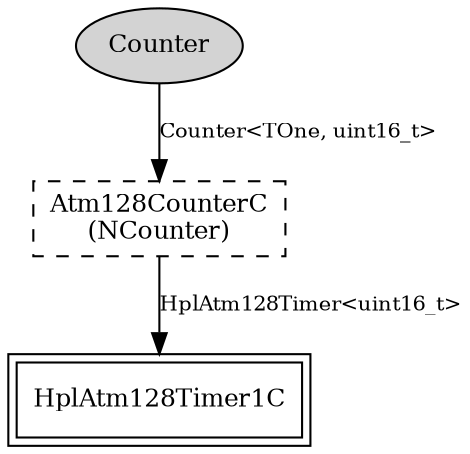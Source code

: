 digraph "tos.platforms.mica.CounterOne16C" {
  n0x2ace829fe108 [shape=ellipse, style=filled, label="Counter", fontsize=12];
  "CounterOne16C.NCounter" [fontsize=12, shape=box, style=dashed, label="Atm128CounterC\n(NCounter)", URL="../chtml/tos.chips.atm128.timer.Atm128CounterC.html"];
  "CounterOne16C.NCounter" [fontsize=12, shape=box, style=dashed, label="Atm128CounterC\n(NCounter)", URL="../chtml/tos.chips.atm128.timer.Atm128CounterC.html"];
  "HplAtm128Timer1C" [fontsize=12, shape=box,peripheries=2, URL="../chtml/tos.chips.atm1281.timer.HplAtm128Timer1C.html"];
  "n0x2ace829fe108" -> "CounterOne16C.NCounter" [label="Counter<TOne, uint16_t>", URL="../ihtml/tos.lib.timer.Counter.html", fontsize=10];
  "CounterOne16C.NCounter" -> "HplAtm128Timer1C" [label="HplAtm128Timer<uint16_t>", URL="../ihtml/tos.chips.atm128.timer.HplAtm128Timer.html", fontsize=10];
}
